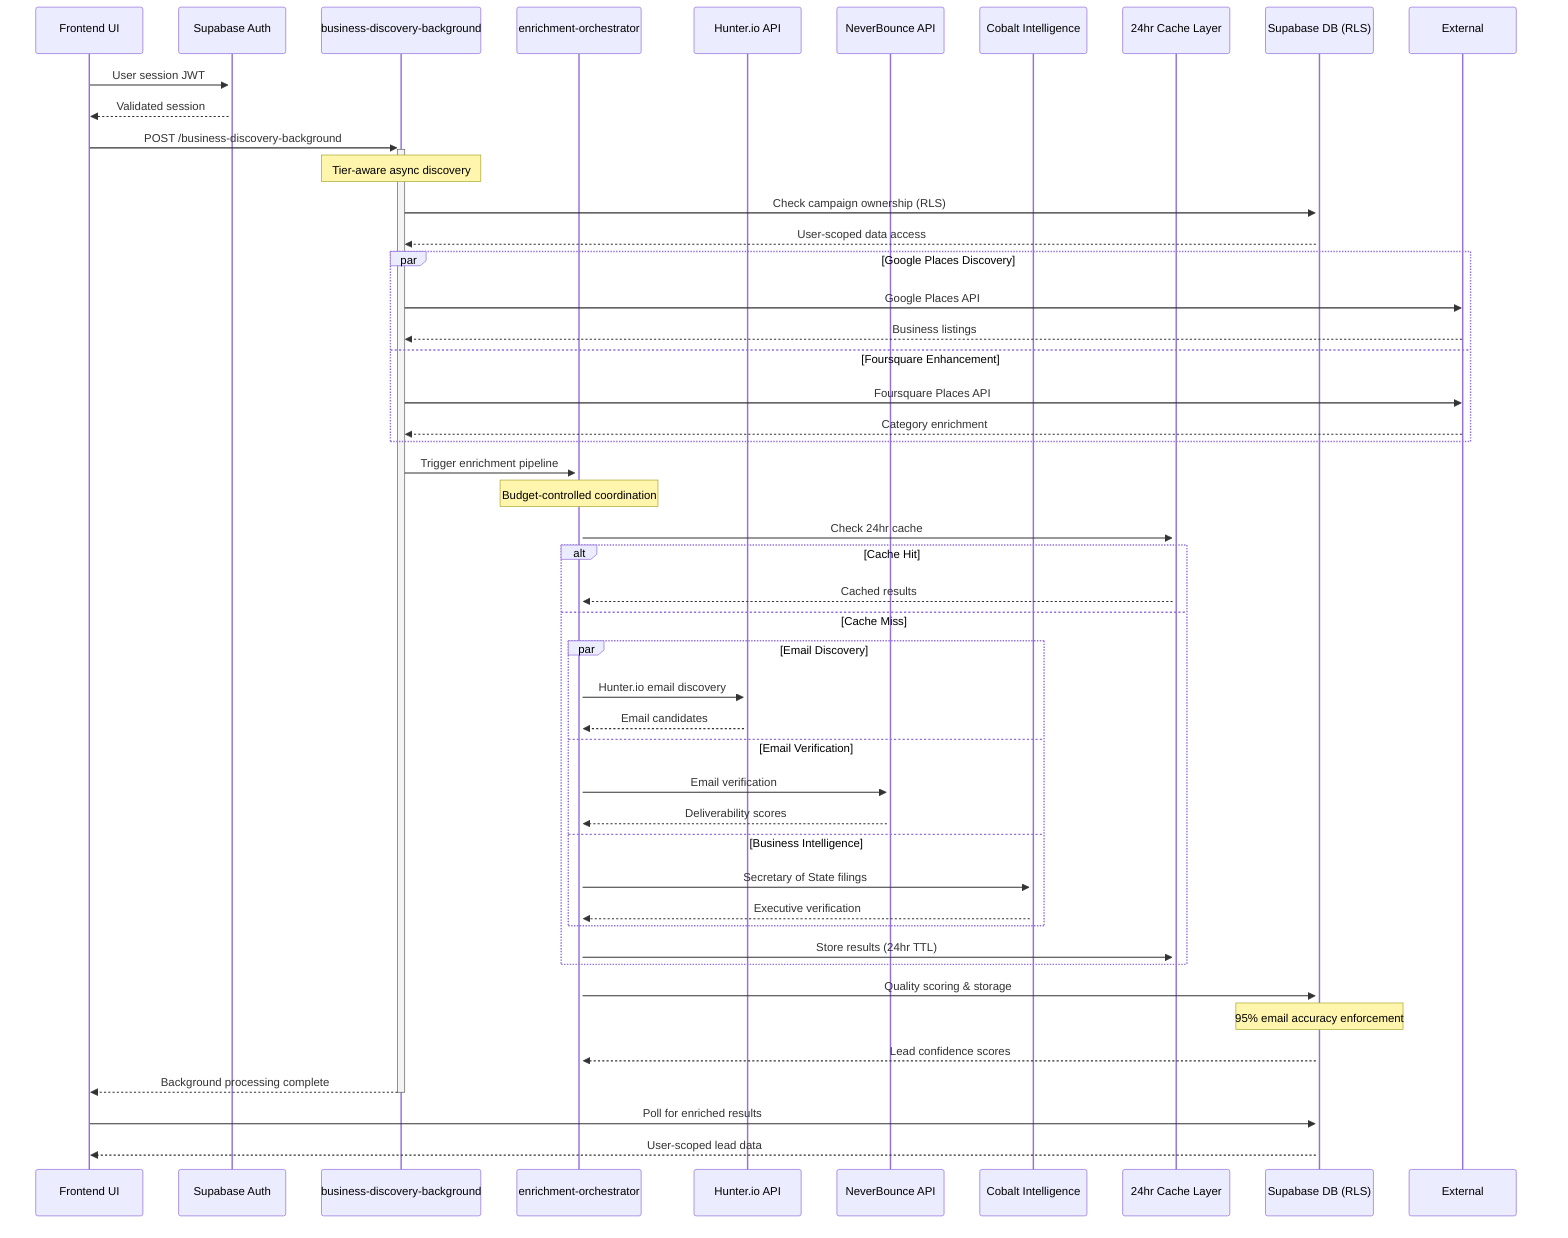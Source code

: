 %% compliance:ZeroFakeData %%
%% domain: dev-tools %%
%% reciprocal: [] %%
%% type: sequenceDiagram %%
%% title: Core Edge Function Sequence %%
%% index: [docs/mmd-shared/config/index.md] %%

sequenceDiagram
    participant UI as Frontend UI
    participant Auth as Supabase Auth
    participant Discovery as business-discovery-background
    participant Orchestrator as enrichment-orchestrator
    participant Hunter as Hunter.io API
    participant NeverBounce as NeverBounce API
    participant Cobalt as Cobalt Intelligence
    participant Cache as 24hr Cache Layer
    participant DB as Supabase DB (RLS)

    UI->>+Auth: User session JWT
    Auth-->>UI: Validated session
    
    UI->>+Discovery: POST /business-discovery-background
    Note over Discovery: Tier-aware async discovery
    
    Discovery->>+DB: Check campaign ownership (RLS)
    DB-->>Discovery: User-scoped data access
    
    par Google Places Discovery
        Discovery->>External: Google Places API
        External-->>Discovery: Business listings
    and Foursquare Enhancement
        Discovery->>External: Foursquare Places API
        External-->>Discovery: Category enrichment
    end
    
    Discovery->>+Orchestrator: Trigger enrichment pipeline
    Note over Orchestrator: Budget-controlled coordination
    
    Orchestrator->>+Cache: Check 24hr cache
    alt Cache Hit
        Cache-->>Orchestrator: Cached results
    else Cache Miss
        par Email Discovery
            Orchestrator->>+Hunter: Hunter.io email discovery
            Hunter-->>Orchestrator: Email candidates
        and Email Verification
            Orchestrator->>+NeverBounce: Email verification
            NeverBounce-->>Orchestrator: Deliverability scores
        and Business Intelligence
            Orchestrator->>+Cobalt: Secretary of State filings
            Cobalt-->>Orchestrator: Executive verification
        end
        
        Orchestrator->>Cache: Store results (24hr TTL)
    end
    
    Orchestrator->>+DB: Quality scoring & storage
    Note over DB: 95% email accuracy enforcement
    DB-->>Orchestrator: Lead confidence scores
    
    Discovery-->>-UI: Background processing complete
    UI->>DB: Poll for enriched results
    DB-->>UI: User-scoped lead data
